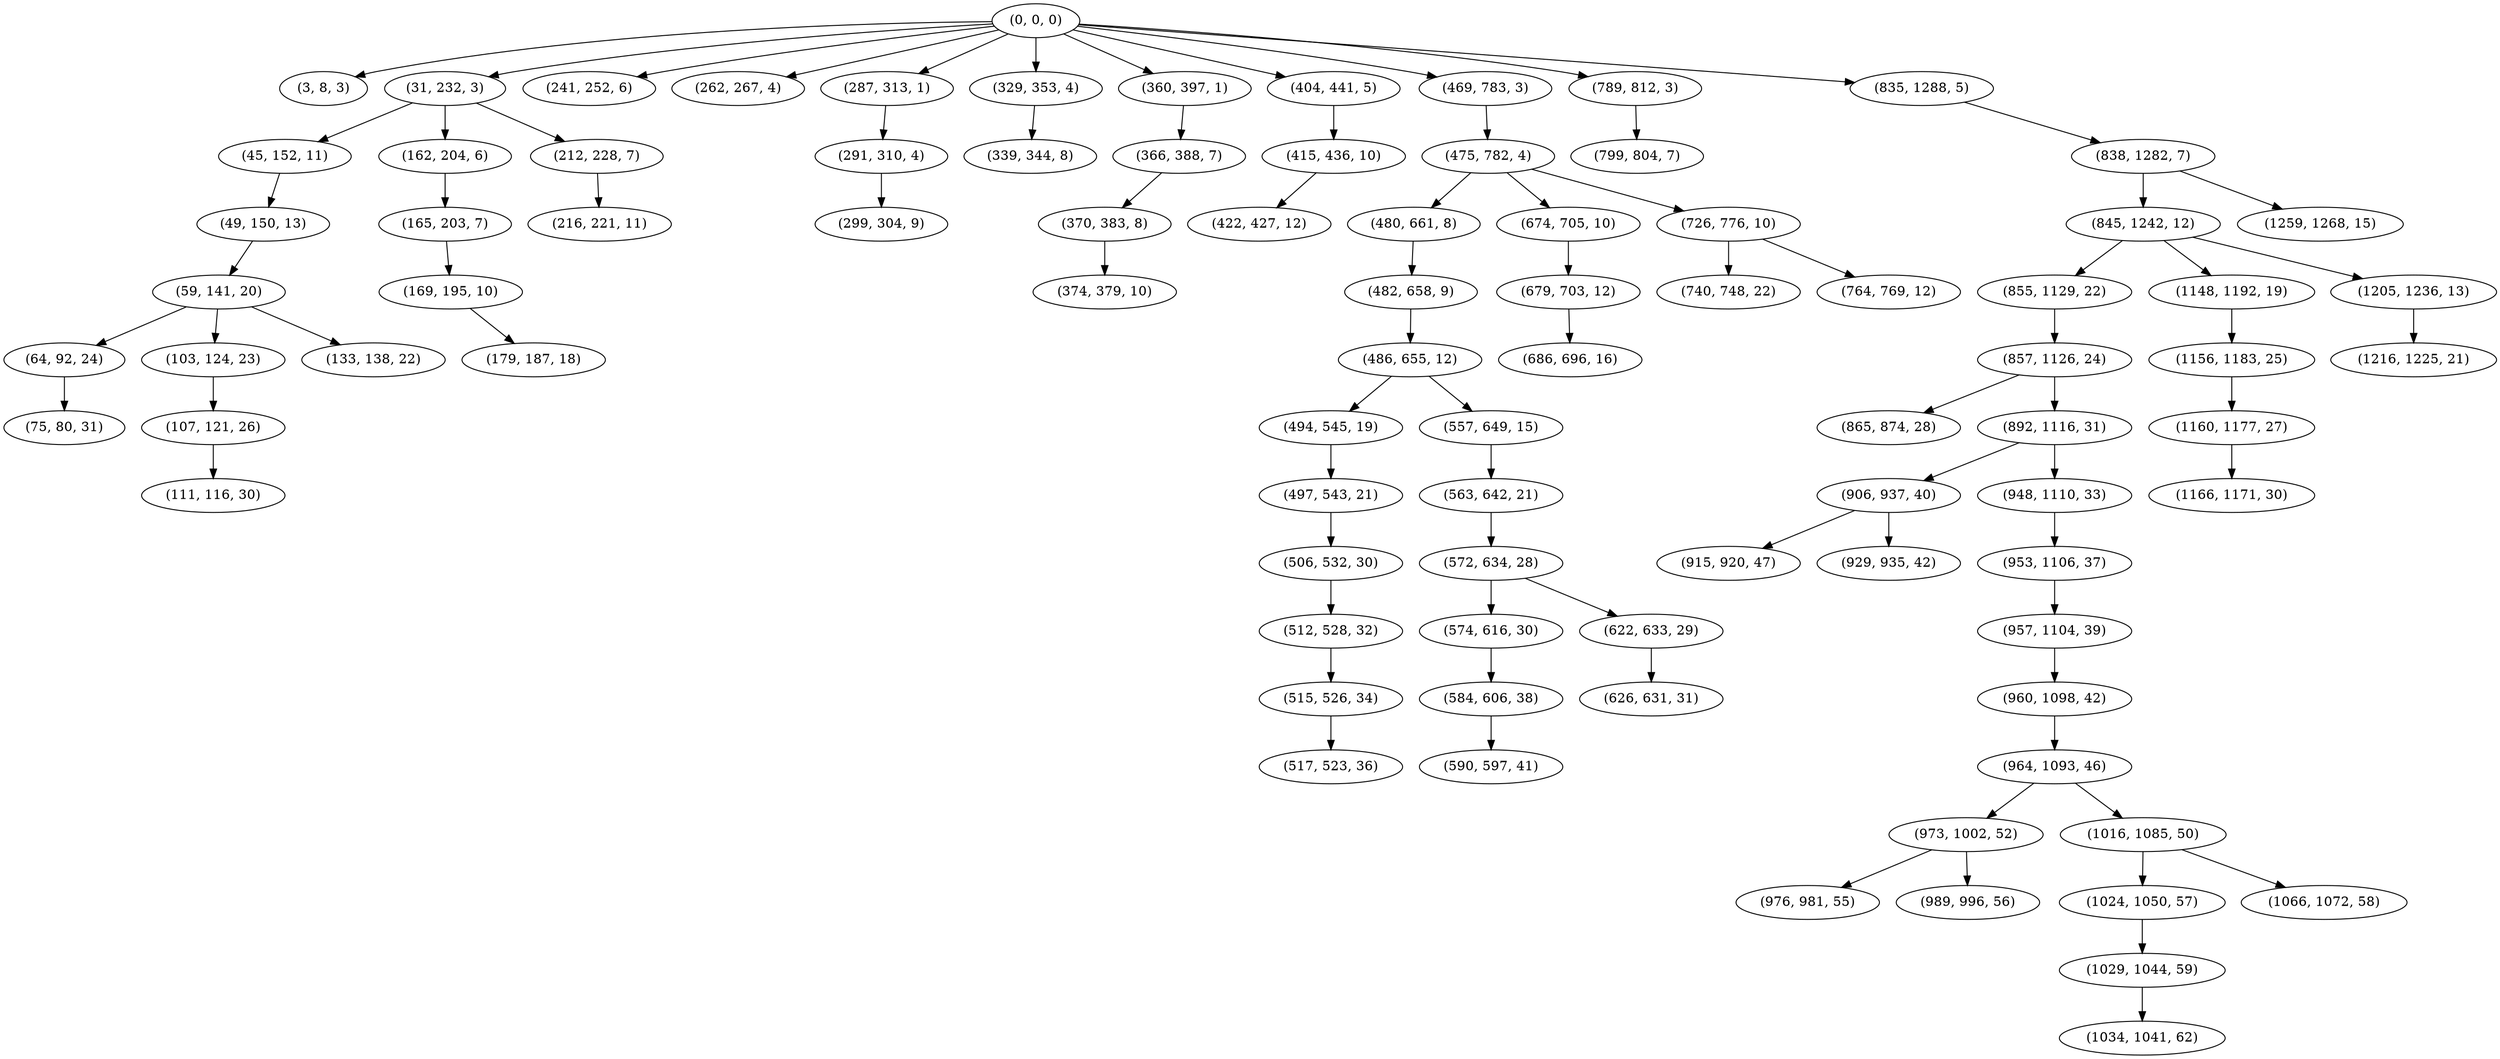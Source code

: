 digraph tree {
    "(0, 0, 0)";
    "(3, 8, 3)";
    "(31, 232, 3)";
    "(45, 152, 11)";
    "(49, 150, 13)";
    "(59, 141, 20)";
    "(64, 92, 24)";
    "(75, 80, 31)";
    "(103, 124, 23)";
    "(107, 121, 26)";
    "(111, 116, 30)";
    "(133, 138, 22)";
    "(162, 204, 6)";
    "(165, 203, 7)";
    "(169, 195, 10)";
    "(179, 187, 18)";
    "(212, 228, 7)";
    "(216, 221, 11)";
    "(241, 252, 6)";
    "(262, 267, 4)";
    "(287, 313, 1)";
    "(291, 310, 4)";
    "(299, 304, 9)";
    "(329, 353, 4)";
    "(339, 344, 8)";
    "(360, 397, 1)";
    "(366, 388, 7)";
    "(370, 383, 8)";
    "(374, 379, 10)";
    "(404, 441, 5)";
    "(415, 436, 10)";
    "(422, 427, 12)";
    "(469, 783, 3)";
    "(475, 782, 4)";
    "(480, 661, 8)";
    "(482, 658, 9)";
    "(486, 655, 12)";
    "(494, 545, 19)";
    "(497, 543, 21)";
    "(506, 532, 30)";
    "(512, 528, 32)";
    "(515, 526, 34)";
    "(517, 523, 36)";
    "(557, 649, 15)";
    "(563, 642, 21)";
    "(572, 634, 28)";
    "(574, 616, 30)";
    "(584, 606, 38)";
    "(590, 597, 41)";
    "(622, 633, 29)";
    "(626, 631, 31)";
    "(674, 705, 10)";
    "(679, 703, 12)";
    "(686, 696, 16)";
    "(726, 776, 10)";
    "(740, 748, 22)";
    "(764, 769, 12)";
    "(789, 812, 3)";
    "(799, 804, 7)";
    "(835, 1288, 5)";
    "(838, 1282, 7)";
    "(845, 1242, 12)";
    "(855, 1129, 22)";
    "(857, 1126, 24)";
    "(865, 874, 28)";
    "(892, 1116, 31)";
    "(906, 937, 40)";
    "(915, 920, 47)";
    "(929, 935, 42)";
    "(948, 1110, 33)";
    "(953, 1106, 37)";
    "(957, 1104, 39)";
    "(960, 1098, 42)";
    "(964, 1093, 46)";
    "(973, 1002, 52)";
    "(976, 981, 55)";
    "(989, 996, 56)";
    "(1016, 1085, 50)";
    "(1024, 1050, 57)";
    "(1029, 1044, 59)";
    "(1034, 1041, 62)";
    "(1066, 1072, 58)";
    "(1148, 1192, 19)";
    "(1156, 1183, 25)";
    "(1160, 1177, 27)";
    "(1166, 1171, 30)";
    "(1205, 1236, 13)";
    "(1216, 1225, 21)";
    "(1259, 1268, 15)";
    "(0, 0, 0)" -> "(3, 8, 3)";
    "(0, 0, 0)" -> "(31, 232, 3)";
    "(0, 0, 0)" -> "(241, 252, 6)";
    "(0, 0, 0)" -> "(262, 267, 4)";
    "(0, 0, 0)" -> "(287, 313, 1)";
    "(0, 0, 0)" -> "(329, 353, 4)";
    "(0, 0, 0)" -> "(360, 397, 1)";
    "(0, 0, 0)" -> "(404, 441, 5)";
    "(0, 0, 0)" -> "(469, 783, 3)";
    "(0, 0, 0)" -> "(789, 812, 3)";
    "(0, 0, 0)" -> "(835, 1288, 5)";
    "(31, 232, 3)" -> "(45, 152, 11)";
    "(31, 232, 3)" -> "(162, 204, 6)";
    "(31, 232, 3)" -> "(212, 228, 7)";
    "(45, 152, 11)" -> "(49, 150, 13)";
    "(49, 150, 13)" -> "(59, 141, 20)";
    "(59, 141, 20)" -> "(64, 92, 24)";
    "(59, 141, 20)" -> "(103, 124, 23)";
    "(59, 141, 20)" -> "(133, 138, 22)";
    "(64, 92, 24)" -> "(75, 80, 31)";
    "(103, 124, 23)" -> "(107, 121, 26)";
    "(107, 121, 26)" -> "(111, 116, 30)";
    "(162, 204, 6)" -> "(165, 203, 7)";
    "(165, 203, 7)" -> "(169, 195, 10)";
    "(169, 195, 10)" -> "(179, 187, 18)";
    "(212, 228, 7)" -> "(216, 221, 11)";
    "(287, 313, 1)" -> "(291, 310, 4)";
    "(291, 310, 4)" -> "(299, 304, 9)";
    "(329, 353, 4)" -> "(339, 344, 8)";
    "(360, 397, 1)" -> "(366, 388, 7)";
    "(366, 388, 7)" -> "(370, 383, 8)";
    "(370, 383, 8)" -> "(374, 379, 10)";
    "(404, 441, 5)" -> "(415, 436, 10)";
    "(415, 436, 10)" -> "(422, 427, 12)";
    "(469, 783, 3)" -> "(475, 782, 4)";
    "(475, 782, 4)" -> "(480, 661, 8)";
    "(475, 782, 4)" -> "(674, 705, 10)";
    "(475, 782, 4)" -> "(726, 776, 10)";
    "(480, 661, 8)" -> "(482, 658, 9)";
    "(482, 658, 9)" -> "(486, 655, 12)";
    "(486, 655, 12)" -> "(494, 545, 19)";
    "(486, 655, 12)" -> "(557, 649, 15)";
    "(494, 545, 19)" -> "(497, 543, 21)";
    "(497, 543, 21)" -> "(506, 532, 30)";
    "(506, 532, 30)" -> "(512, 528, 32)";
    "(512, 528, 32)" -> "(515, 526, 34)";
    "(515, 526, 34)" -> "(517, 523, 36)";
    "(557, 649, 15)" -> "(563, 642, 21)";
    "(563, 642, 21)" -> "(572, 634, 28)";
    "(572, 634, 28)" -> "(574, 616, 30)";
    "(572, 634, 28)" -> "(622, 633, 29)";
    "(574, 616, 30)" -> "(584, 606, 38)";
    "(584, 606, 38)" -> "(590, 597, 41)";
    "(622, 633, 29)" -> "(626, 631, 31)";
    "(674, 705, 10)" -> "(679, 703, 12)";
    "(679, 703, 12)" -> "(686, 696, 16)";
    "(726, 776, 10)" -> "(740, 748, 22)";
    "(726, 776, 10)" -> "(764, 769, 12)";
    "(789, 812, 3)" -> "(799, 804, 7)";
    "(835, 1288, 5)" -> "(838, 1282, 7)";
    "(838, 1282, 7)" -> "(845, 1242, 12)";
    "(838, 1282, 7)" -> "(1259, 1268, 15)";
    "(845, 1242, 12)" -> "(855, 1129, 22)";
    "(845, 1242, 12)" -> "(1148, 1192, 19)";
    "(845, 1242, 12)" -> "(1205, 1236, 13)";
    "(855, 1129, 22)" -> "(857, 1126, 24)";
    "(857, 1126, 24)" -> "(865, 874, 28)";
    "(857, 1126, 24)" -> "(892, 1116, 31)";
    "(892, 1116, 31)" -> "(906, 937, 40)";
    "(892, 1116, 31)" -> "(948, 1110, 33)";
    "(906, 937, 40)" -> "(915, 920, 47)";
    "(906, 937, 40)" -> "(929, 935, 42)";
    "(948, 1110, 33)" -> "(953, 1106, 37)";
    "(953, 1106, 37)" -> "(957, 1104, 39)";
    "(957, 1104, 39)" -> "(960, 1098, 42)";
    "(960, 1098, 42)" -> "(964, 1093, 46)";
    "(964, 1093, 46)" -> "(973, 1002, 52)";
    "(964, 1093, 46)" -> "(1016, 1085, 50)";
    "(973, 1002, 52)" -> "(976, 981, 55)";
    "(973, 1002, 52)" -> "(989, 996, 56)";
    "(1016, 1085, 50)" -> "(1024, 1050, 57)";
    "(1016, 1085, 50)" -> "(1066, 1072, 58)";
    "(1024, 1050, 57)" -> "(1029, 1044, 59)";
    "(1029, 1044, 59)" -> "(1034, 1041, 62)";
    "(1148, 1192, 19)" -> "(1156, 1183, 25)";
    "(1156, 1183, 25)" -> "(1160, 1177, 27)";
    "(1160, 1177, 27)" -> "(1166, 1171, 30)";
    "(1205, 1236, 13)" -> "(1216, 1225, 21)";
}
